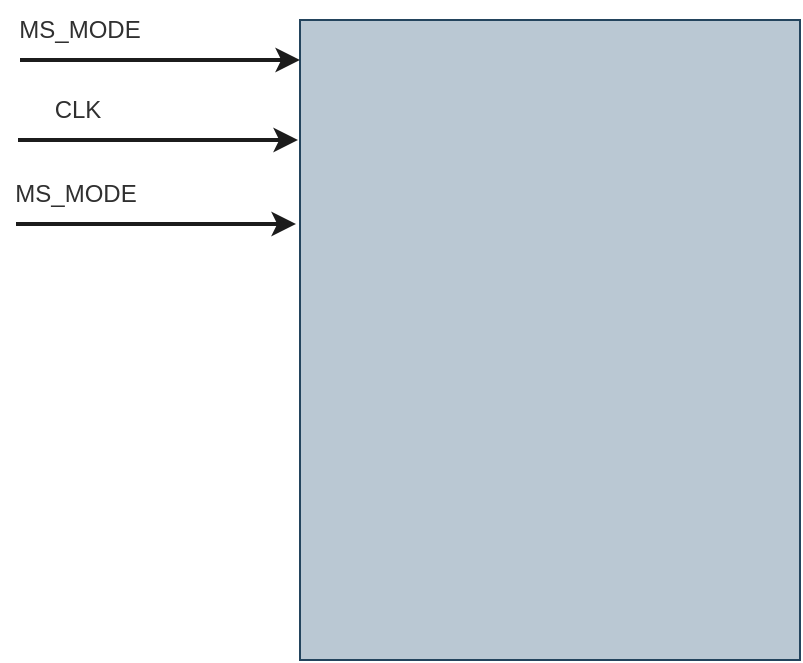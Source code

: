 <mxfile>
    <diagram id="coi8QPT9wfNs4btPyHbb" name="Page-1">
        <mxGraphModel dx="619" dy="384" grid="0" gridSize="10" guides="0" tooltips="1" connect="1" arrows="1" fold="1" page="1" pageScale="1" pageWidth="850" pageHeight="1100" background="#ffffff" math="0" shadow="0">
            <root>
                <mxCell id="0"/>
                <mxCell id="1" parent="0"/>
                <mxCell id="2" value="" style="rounded=0;whiteSpace=wrap;html=1;fillColor=#bac8d3;strokeColor=#23445d;" vertex="1" parent="1">
                    <mxGeometry x="320" y="240" width="250" height="320" as="geometry"/>
                </mxCell>
                <mxCell id="3" value="" style="endArrow=classic;html=1;strokeColor=#1C1C1C;strokeWidth=2;" edge="1" parent="1">
                    <mxGeometry width="50" height="50" relative="1" as="geometry">
                        <mxPoint x="180" y="260" as="sourcePoint"/>
                        <mxPoint x="320" y="260" as="targetPoint"/>
                    </mxGeometry>
                </mxCell>
                <mxCell id="4" value="MS_MODE" style="text;html=1;strokeColor=none;fillColor=none;align=center;verticalAlign=middle;whiteSpace=wrap;rounded=0;fontColor=#303030;" vertex="1" parent="1">
                    <mxGeometry x="180" y="230" width="60" height="30" as="geometry"/>
                </mxCell>
                <mxCell id="5" value="" style="endArrow=classic;html=1;strokeColor=#1C1C1C;strokeWidth=2;" edge="1" parent="1">
                    <mxGeometry width="50" height="50" relative="1" as="geometry">
                        <mxPoint x="179" y="300" as="sourcePoint"/>
                        <mxPoint x="319" y="300" as="targetPoint"/>
                    </mxGeometry>
                </mxCell>
                <mxCell id="6" value="CLK" style="text;html=1;strokeColor=none;fillColor=none;align=center;verticalAlign=middle;whiteSpace=wrap;rounded=0;fontColor=#303030;" vertex="1" parent="1">
                    <mxGeometry x="179" y="270" width="60" height="30" as="geometry"/>
                </mxCell>
                <mxCell id="7" value="" style="endArrow=classic;html=1;strokeColor=#1C1C1C;strokeWidth=2;" edge="1" parent="1">
                    <mxGeometry width="50" height="50" relative="1" as="geometry">
                        <mxPoint x="178" y="342" as="sourcePoint"/>
                        <mxPoint x="318" y="342" as="targetPoint"/>
                    </mxGeometry>
                </mxCell>
                <mxCell id="8" value="MS_MODE" style="text;html=1;strokeColor=none;fillColor=none;align=center;verticalAlign=middle;whiteSpace=wrap;rounded=0;fontColor=#303030;" vertex="1" parent="1">
                    <mxGeometry x="178" y="312" width="60" height="30" as="geometry"/>
                </mxCell>
            </root>
        </mxGraphModel>
    </diagram>
</mxfile>